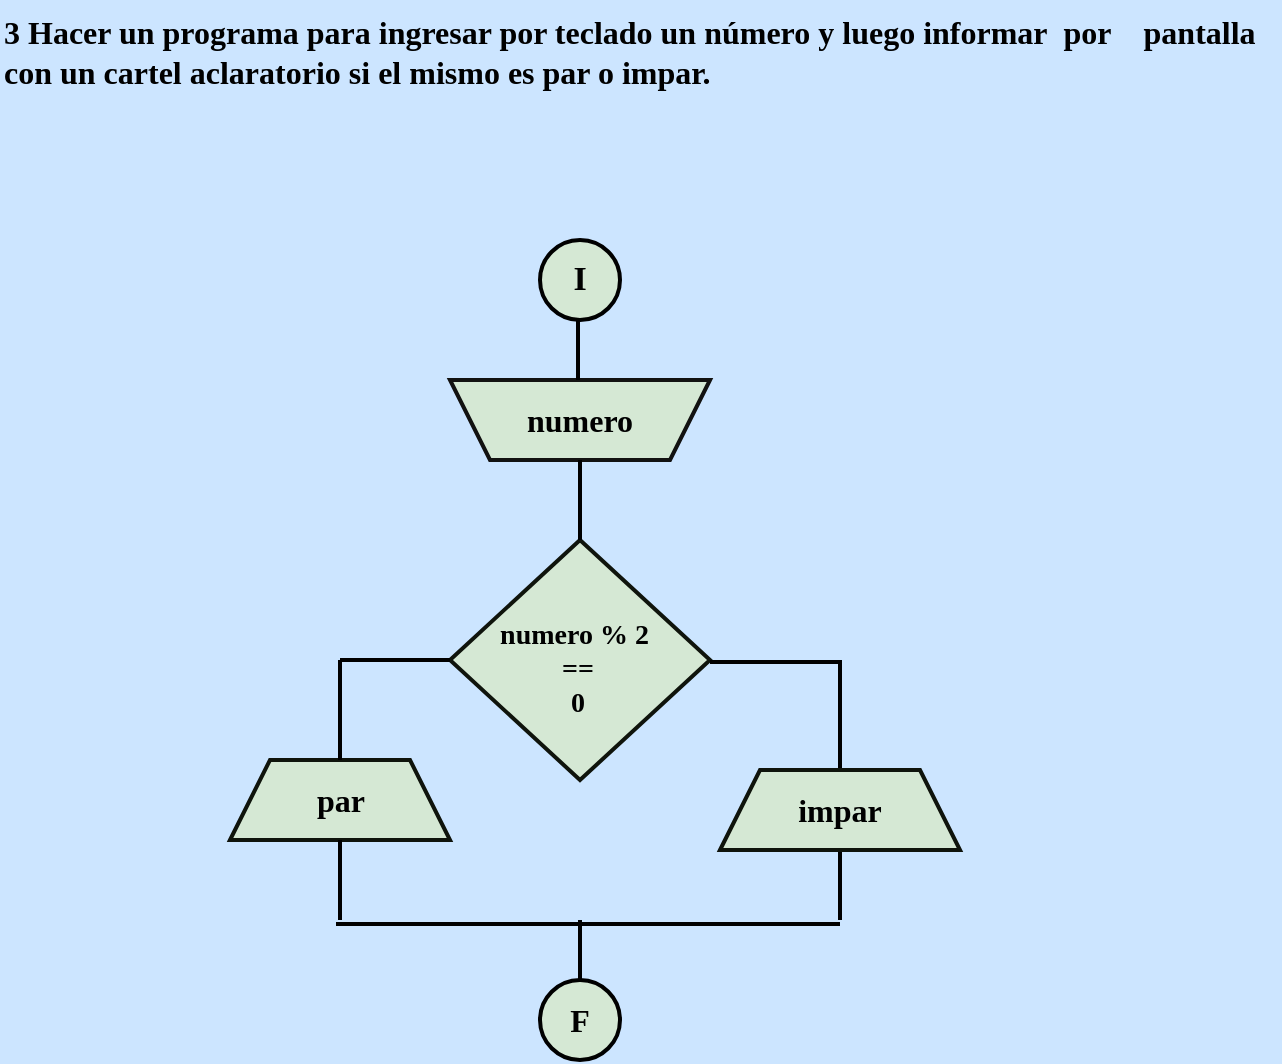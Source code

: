 <mxfile version="24.1.0" type="device">
  <diagram name="Página-1" id="follG_B7FcUuCE3MsLmr">
    <mxGraphModel dx="1420" dy="830" grid="1" gridSize="10" guides="1" tooltips="1" connect="1" arrows="1" fold="1" page="1" pageScale="1" pageWidth="827" pageHeight="1169" background="#CCE5FF" math="0" shadow="0">
      <root>
        <mxCell id="0" />
        <mxCell id="1" parent="0" />
        <mxCell id="v8Acyuk8rxpxtJH2wYaN-1" value="&lt;b style=&quot;font-size: 16px;&quot;&gt;&lt;font face=&quot;Comic Sans MS&quot; color=&quot;#000000&quot;&gt;3 Hacer un programa para ingresar por teclado un número y luego informar&amp;nbsp; por&amp;nbsp; &amp;nbsp; pantalla con un cartel aclaratorio si el mismo es par o impar.&lt;/font&gt;&lt;/b&gt;" style="text;whiteSpace=wrap;html=1;fontFamily=Architects Daughter;fontSource=https%3A%2F%2Ffonts.googleapis.com%2Fcss%3Ffamily%3DArchitects%2BDaughter;" vertex="1" parent="1">
          <mxGeometry x="70" y="20" width="640" height="80" as="geometry" />
        </mxCell>
        <mxCell id="v8Acyuk8rxpxtJH2wYaN-32" value="" style="group" vertex="1" connectable="0" parent="1">
          <mxGeometry x="185" y="140" width="365" height="410" as="geometry" />
        </mxCell>
        <mxCell id="v8Acyuk8rxpxtJH2wYaN-4" value="" style="shape=trapezoid;perimeter=trapezoidPerimeter;whiteSpace=wrap;html=1;fixedSize=1;rounded=0;labelBackgroundColor=none;strokeColor=#121211;strokeWidth=2;align=center;verticalAlign=middle;fontFamily=Helvetica;fontSize=12;fontColor=default;fillColor=#d5e8d4;direction=west;container=1;aspect=fixed;" vertex="1" parent="v8Acyuk8rxpxtJH2wYaN-32">
          <mxGeometry x="110" y="70" width="130" height="40" as="geometry">
            <mxRectangle x="-1020" y="-650" width="50" height="40" as="alternateBounds" />
          </mxGeometry>
        </mxCell>
        <mxCell id="v8Acyuk8rxpxtJH2wYaN-6" value="&lt;b&gt;&lt;font face=&quot;Comic Sans MS&quot; color=&quot;#000000&quot; style=&quot;font-size: 16px;&quot;&gt;numero&lt;/font&gt;&lt;/b&gt;" style="text;strokeColor=none;align=center;fillColor=none;html=1;verticalAlign=middle;whiteSpace=wrap;rounded=0;fontFamily=Architects Daughter;fontSource=https%3A%2F%2Ffonts.googleapis.com%2Fcss%3Ffamily%3DArchitects%2BDaughter;aspect=fixed;" vertex="1" parent="v8Acyuk8rxpxtJH2wYaN-4">
          <mxGeometry x="10" y="5" width="110" height="30" as="geometry" />
        </mxCell>
        <mxCell id="v8Acyuk8rxpxtJH2wYaN-13" value="" style="line;strokeWidth=2;direction=south;html=1;hachureGap=4;fontFamily=Architects Daughter;fontSource=https://fonts.googleapis.com/css?family=Architects+Daughter;strokeColor=#000000;aspect=fixed;" vertex="1" parent="v8Acyuk8rxpxtJH2wYaN-4">
          <mxGeometry x="59" y="-30" width="10" height="30" as="geometry" />
        </mxCell>
        <mxCell id="v8Acyuk8rxpxtJH2wYaN-5" value="" style="rhombus;whiteSpace=wrap;html=1;rounded=0;labelBackgroundColor=none;strokeColor=#0F140C;strokeWidth=2;align=center;verticalAlign=middle;fontFamily=Helvetica;fontSize=12;fontColor=default;fillColor=#d5e8d4;aspect=fixed;" vertex="1" parent="v8Acyuk8rxpxtJH2wYaN-32">
          <mxGeometry x="110" y="150" width="130" height="120" as="geometry" />
        </mxCell>
        <mxCell id="v8Acyuk8rxpxtJH2wYaN-8" value="" style="group;aspect=fixed;" vertex="1" connectable="0" parent="v8Acyuk8rxpxtJH2wYaN-32">
          <mxGeometry x="145" width="60" height="40" as="geometry" />
        </mxCell>
        <mxCell id="v8Acyuk8rxpxtJH2wYaN-2" value="" style="strokeWidth=2;html=1;shape=mxgraph.flowchart.start_2;whiteSpace=wrap;rounded=0;labelBackgroundColor=none;strokeColor=#000000;align=center;verticalAlign=middle;fontFamily=Helvetica;fontSize=12;fontColor=default;fillColor=#d5e8d4;aspect=fixed;" vertex="1" parent="v8Acyuk8rxpxtJH2wYaN-8">
          <mxGeometry x="10" width="40" height="40" as="geometry" />
        </mxCell>
        <mxCell id="v8Acyuk8rxpxtJH2wYaN-7" value="&lt;b&gt;&lt;font color=&quot;#000000&quot; style=&quot;font-size: 17px;&quot; face=&quot;Comic Sans MS&quot;&gt;I&lt;/font&gt;&lt;/b&gt;" style="text;strokeColor=none;align=center;fillColor=none;html=1;verticalAlign=middle;whiteSpace=wrap;rounded=0;fontFamily=Architects Daughter;fontSource=https%3A%2F%2Ffonts.googleapis.com%2Fcss%3Ffamily%3DArchitects%2BDaughter;aspect=fixed;" vertex="1" parent="v8Acyuk8rxpxtJH2wYaN-8">
          <mxGeometry y="5" width="60" height="30" as="geometry" />
        </mxCell>
        <mxCell id="v8Acyuk8rxpxtJH2wYaN-9" value="&lt;font face=&quot;Comic Sans MS&quot; color=&quot;#000000&quot;&gt;&lt;span style=&quot;font-size: 14px;&quot;&gt;&lt;b&gt;numero % 2&amp;nbsp;&lt;/b&gt;&lt;/span&gt;&lt;/font&gt;&lt;div&gt;&lt;font face=&quot;Comic Sans MS&quot; color=&quot;#000000&quot;&gt;&lt;span style=&quot;font-size: 14px;&quot;&gt;&lt;b&gt;==&lt;/b&gt;&lt;/span&gt;&lt;/font&gt;&lt;/div&gt;&lt;div&gt;&lt;font face=&quot;Comic Sans MS&quot; color=&quot;#000000&quot;&gt;&lt;span style=&quot;font-size: 14px;&quot;&gt;&lt;b&gt;0&lt;/b&gt;&lt;/span&gt;&lt;/font&gt;&lt;/div&gt;" style="text;strokeColor=none;align=center;fillColor=none;html=1;verticalAlign=middle;whiteSpace=wrap;rounded=0;fontFamily=Architects Daughter;fontSource=https%3A%2F%2Ffonts.googleapis.com%2Fcss%3Ffamily%3DArchitects%2BDaughter;aspect=fixed;" vertex="1" parent="v8Acyuk8rxpxtJH2wYaN-32">
          <mxGeometry x="119" y="190" width="110" height="50" as="geometry" />
        </mxCell>
        <mxCell id="v8Acyuk8rxpxtJH2wYaN-11" value="" style="shape=trapezoid;perimeter=trapezoidPerimeter;whiteSpace=wrap;html=1;fixedSize=1;rounded=0;labelBackgroundColor=none;strokeColor=#0F140C;strokeWidth=2;align=center;verticalAlign=middle;fontFamily=Helvetica;fontSize=12;fontColor=default;fillColor=#d5e8d4;aspect=fixed;" vertex="1" parent="v8Acyuk8rxpxtJH2wYaN-32">
          <mxGeometry y="260" width="110" height="40" as="geometry" />
        </mxCell>
        <mxCell id="v8Acyuk8rxpxtJH2wYaN-17" value="" style="line;strokeWidth=2;html=1;perimeter=backbonePerimeter;points=[];outlineConnect=0;hachureGap=4;fontFamily=Architects Daughter;fontSource=https://fonts.googleapis.com/css?family=Architects+Daughter;strokeColor=#000000;aspect=fixed;" vertex="1" parent="v8Acyuk8rxpxtJH2wYaN-32">
          <mxGeometry x="53" y="337" width="252" height="10" as="geometry" />
        </mxCell>
        <mxCell id="v8Acyuk8rxpxtJH2wYaN-18" value="" style="line;strokeWidth=2;html=1;perimeter=backbonePerimeter;points=[];outlineConnect=0;hachureGap=4;fontFamily=Architects Daughter;fontSource=https://fonts.googleapis.com/css?family=Architects+Daughter;strokeColor=#000000;aspect=fixed;" vertex="1" parent="v8Acyuk8rxpxtJH2wYaN-32">
          <mxGeometry x="240" y="206" width="65" height="10" as="geometry" />
        </mxCell>
        <mxCell id="v8Acyuk8rxpxtJH2wYaN-19" value="" style="line;strokeWidth=2;html=1;perimeter=backbonePerimeter;points=[];outlineConnect=0;hachureGap=4;fontFamily=Architects Daughter;fontSource=https://fonts.googleapis.com/css?family=Architects+Daughter;strokeColor=#000000;aspect=fixed;" vertex="1" parent="v8Acyuk8rxpxtJH2wYaN-32">
          <mxGeometry x="55" y="205" width="55" height="10" as="geometry" />
        </mxCell>
        <mxCell id="v8Acyuk8rxpxtJH2wYaN-20" value="" style="line;strokeWidth=2;direction=south;html=1;hachureGap=4;fontFamily=Architects Daughter;fontSource=https://fonts.googleapis.com/css?family=Architects+Daughter;strokeColor=#000000;aspect=fixed;" vertex="1" parent="v8Acyuk8rxpxtJH2wYaN-32">
          <mxGeometry x="50" y="300" width="10" height="40" as="geometry" />
        </mxCell>
        <mxCell id="v8Acyuk8rxpxtJH2wYaN-21" value="" style="line;strokeWidth=2;direction=south;html=1;hachureGap=4;fontFamily=Architects Daughter;fontSource=https://fonts.googleapis.com/css?family=Architects+Daughter;strokeColor=#000000;aspect=fixed;" vertex="1" parent="v8Acyuk8rxpxtJH2wYaN-32">
          <mxGeometry x="170" y="110" width="10" height="40" as="geometry" />
        </mxCell>
        <mxCell id="v8Acyuk8rxpxtJH2wYaN-23" value="" style="line;strokeWidth=2;direction=south;html=1;hachureGap=4;fontFamily=Architects Daughter;fontSource=https://fonts.googleapis.com/css?family=Architects+Daughter;strokeColor=#000000;aspect=fixed;" vertex="1" parent="v8Acyuk8rxpxtJH2wYaN-32">
          <mxGeometry x="50" y="210" width="10" height="50" as="geometry" />
        </mxCell>
        <mxCell id="v8Acyuk8rxpxtJH2wYaN-24" value="" style="line;strokeWidth=2;direction=south;html=1;hachureGap=4;fontFamily=Architects Daughter;fontSource=https://fonts.googleapis.com/css?family=Architects+Daughter;strokeColor=#000000;aspect=fixed;" vertex="1" parent="v8Acyuk8rxpxtJH2wYaN-32">
          <mxGeometry x="300" y="305" width="10" height="35" as="geometry" />
        </mxCell>
        <mxCell id="v8Acyuk8rxpxtJH2wYaN-25" value="" style="line;strokeWidth=2;direction=south;html=1;hachureGap=4;fontFamily=Architects Daughter;fontSource=https://fonts.googleapis.com/css?family=Architects+Daughter;strokeColor=#000000;aspect=fixed;" vertex="1" parent="v8Acyuk8rxpxtJH2wYaN-32">
          <mxGeometry x="300" y="210" width="10" height="60" as="geometry" />
        </mxCell>
        <mxCell id="v8Acyuk8rxpxtJH2wYaN-26" value="&lt;b&gt;&lt;font color=&quot;#000000&quot; face=&quot;Comic Sans MS&quot; style=&quot;font-size: 16px;&quot;&gt;par&lt;/font&gt;&lt;/b&gt;" style="text;strokeColor=none;align=center;fillColor=none;html=1;verticalAlign=middle;whiteSpace=wrap;rounded=0;fontFamily=Architects Daughter;fontSource=https%3A%2F%2Ffonts.googleapis.com%2Fcss%3Ffamily%3DArchitects%2BDaughter;aspect=fixed;" vertex="1" parent="v8Acyuk8rxpxtJH2wYaN-32">
          <mxGeometry x="14.5" y="265" width="81" height="30" as="geometry" />
        </mxCell>
        <mxCell id="v8Acyuk8rxpxtJH2wYaN-28" value="" style="group;aspect=fixed;" vertex="1" connectable="0" parent="v8Acyuk8rxpxtJH2wYaN-32">
          <mxGeometry x="245" y="265" width="120" height="40" as="geometry" />
        </mxCell>
        <mxCell id="v8Acyuk8rxpxtJH2wYaN-12" value="" style="shape=trapezoid;perimeter=trapezoidPerimeter;whiteSpace=wrap;html=1;fixedSize=1;rounded=0;labelBackgroundColor=none;strokeColor=#0F140C;strokeWidth=2;align=center;verticalAlign=middle;fontFamily=Helvetica;fontSize=12;fontColor=default;fillColor=#d5e8d4;aspect=fixed;" vertex="1" parent="v8Acyuk8rxpxtJH2wYaN-28">
          <mxGeometry width="120" height="40" as="geometry" />
        </mxCell>
        <mxCell id="v8Acyuk8rxpxtJH2wYaN-27" value="&lt;b&gt;&lt;font face=&quot;Comic Sans MS&quot; color=&quot;#000000&quot; style=&quot;font-size: 16px;&quot;&gt;impar&lt;/font&gt;&lt;/b&gt;" style="text;strokeColor=none;align=center;fillColor=none;html=1;verticalAlign=middle;whiteSpace=wrap;rounded=0;fontFamily=Architects Daughter;fontSource=https%3A%2F%2Ffonts.googleapis.com%2Fcss%3Ffamily%3DArchitects%2BDaughter;aspect=fixed;" vertex="1" parent="v8Acyuk8rxpxtJH2wYaN-28">
          <mxGeometry x="30" y="5" width="60" height="30" as="geometry" />
        </mxCell>
        <mxCell id="v8Acyuk8rxpxtJH2wYaN-30" value="" style="group;aspect=fixed;" vertex="1" connectable="0" parent="v8Acyuk8rxpxtJH2wYaN-32">
          <mxGeometry x="145" y="370" width="60" height="40" as="geometry" />
        </mxCell>
        <mxCell id="v8Acyuk8rxpxtJH2wYaN-3" value="" style="strokeWidth=2;html=1;shape=mxgraph.flowchart.start_2;whiteSpace=wrap;rounded=0;labelBackgroundColor=none;strokeColor=#000000;align=center;verticalAlign=middle;fontFamily=Helvetica;fontSize=12;fontColor=default;fillColor=#d5e8d4;aspect=fixed;" vertex="1" parent="v8Acyuk8rxpxtJH2wYaN-30">
          <mxGeometry x="10" width="40" height="40" as="geometry" />
        </mxCell>
        <mxCell id="v8Acyuk8rxpxtJH2wYaN-29" value="&lt;font face=&quot;Comic Sans MS&quot; color=&quot;#000000&quot;&gt;&lt;span style=&quot;font-size: 16px;&quot;&gt;&lt;b&gt;F&lt;/b&gt;&lt;/span&gt;&lt;/font&gt;" style="text;strokeColor=none;align=center;fillColor=none;html=1;verticalAlign=middle;whiteSpace=wrap;rounded=0;fontFamily=Architects Daughter;fontSource=https%3A%2F%2Ffonts.googleapis.com%2Fcss%3Ffamily%3DArchitects%2BDaughter;aspect=fixed;" vertex="1" parent="v8Acyuk8rxpxtJH2wYaN-30">
          <mxGeometry y="5" width="60" height="30" as="geometry" />
        </mxCell>
        <mxCell id="v8Acyuk8rxpxtJH2wYaN-22" value="" style="line;strokeWidth=2;direction=south;html=1;hachureGap=4;fontFamily=Architects Daughter;fontSource=https://fonts.googleapis.com/css?family=Architects+Daughter;strokeColor=#000000;aspect=fixed;" vertex="1" parent="v8Acyuk8rxpxtJH2wYaN-30">
          <mxGeometry x="25" y="-30" width="10" height="30" as="geometry" />
        </mxCell>
      </root>
    </mxGraphModel>
  </diagram>
</mxfile>
